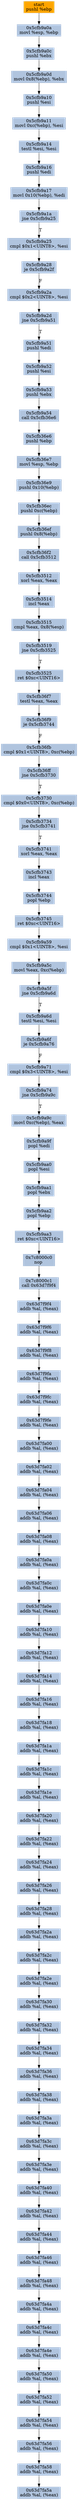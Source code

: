 digraph G {
node[shape=rectangle,style=filled,fillcolor=lightsteelblue,color=lightsteelblue]
bgcolor="transparent"
a0x5cfb9a09pushl_ebp[label="start\npushl %ebp",color="lightgrey",fillcolor="orange"];
a0x5cfb9a0amovl_esp_ebp[label="0x5cfb9a0a\nmovl %esp, %ebp"];
a0x5cfb9a0cpushl_ebx[label="0x5cfb9a0c\npushl %ebx"];
a0x5cfb9a0dmovl_0x8ebp__ebx[label="0x5cfb9a0d\nmovl 0x8(%ebp), %ebx"];
a0x5cfb9a10pushl_esi[label="0x5cfb9a10\npushl %esi"];
a0x5cfb9a11movl_0xcebp__esi[label="0x5cfb9a11\nmovl 0xc(%ebp), %esi"];
a0x5cfb9a14testl_esi_esi[label="0x5cfb9a14\ntestl %esi, %esi"];
a0x5cfb9a16pushl_edi[label="0x5cfb9a16\npushl %edi"];
a0x5cfb9a17movl_0x10ebp__edi[label="0x5cfb9a17\nmovl 0x10(%ebp), %edi"];
a0x5cfb9a1ajne_0x5cfb9a25[label="0x5cfb9a1a\njne 0x5cfb9a25"];
a0x5cfb9a25cmpl_0x1UINT8_esi[label="0x5cfb9a25\ncmpl $0x1<UINT8>, %esi"];
a0x5cfb9a28je_0x5cfb9a2f[label="0x5cfb9a28\nje 0x5cfb9a2f"];
a0x5cfb9a2acmpl_0x2UINT8_esi[label="0x5cfb9a2a\ncmpl $0x2<UINT8>, %esi"];
a0x5cfb9a2djne_0x5cfb9a51[label="0x5cfb9a2d\njne 0x5cfb9a51"];
a0x5cfb9a51pushl_edi[label="0x5cfb9a51\npushl %edi"];
a0x5cfb9a52pushl_esi[label="0x5cfb9a52\npushl %esi"];
a0x5cfb9a53pushl_ebx[label="0x5cfb9a53\npushl %ebx"];
a0x5cfb9a54call_0x5cfb36e6[label="0x5cfb9a54\ncall 0x5cfb36e6"];
a0x5cfb36e6pushl_ebp[label="0x5cfb36e6\npushl %ebp"];
a0x5cfb36e7movl_esp_ebp[label="0x5cfb36e7\nmovl %esp, %ebp"];
a0x5cfb36e9pushl_0x10ebp_[label="0x5cfb36e9\npushl 0x10(%ebp)"];
a0x5cfb36ecpushl_0xcebp_[label="0x5cfb36ec\npushl 0xc(%ebp)"];
a0x5cfb36efpushl_0x8ebp_[label="0x5cfb36ef\npushl 0x8(%ebp)"];
a0x5cfb36f2call_0x5cfb3512[label="0x5cfb36f2\ncall 0x5cfb3512"];
a0x5cfb3512xorl_eax_eax[label="0x5cfb3512\nxorl %eax, %eax"];
a0x5cfb3514incl_eax[label="0x5cfb3514\nincl %eax"];
a0x5cfb3515cmpl_eax_0x8esp_[label="0x5cfb3515\ncmpl %eax, 0x8(%esp)"];
a0x5cfb3519jne_0x5cfb3525[label="0x5cfb3519\njne 0x5cfb3525"];
a0x5cfb3525ret_0xcUINT16[label="0x5cfb3525\nret $0xc<UINT16>"];
a0x5cfb36f7testl_eax_eax[label="0x5cfb36f7\ntestl %eax, %eax"];
a0x5cfb36f9je_0x5cfb3744[label="0x5cfb36f9\nje 0x5cfb3744"];
a0x5cfb36fbcmpl_0x1UINT8_0xcebp_[label="0x5cfb36fb\ncmpl $0x1<UINT8>, 0xc(%ebp)"];
a0x5cfb36ffjne_0x5cfb3730[label="0x5cfb36ff\njne 0x5cfb3730"];
a0x5cfb3730cmpl_0x0UINT8_0xcebp_[label="0x5cfb3730\ncmpl $0x0<UINT8>, 0xc(%ebp)"];
a0x5cfb3734jne_0x5cfb3741[label="0x5cfb3734\njne 0x5cfb3741"];
a0x5cfb3741xorl_eax_eax[label="0x5cfb3741\nxorl %eax, %eax"];
a0x5cfb3743incl_eax[label="0x5cfb3743\nincl %eax"];
a0x5cfb3744popl_ebp[label="0x5cfb3744\npopl %ebp"];
a0x5cfb3745ret_0xcUINT16[label="0x5cfb3745\nret $0xc<UINT16>"];
a0x5cfb9a59cmpl_0x1UINT8_esi[label="0x5cfb9a59\ncmpl $0x1<UINT8>, %esi"];
a0x5cfb9a5cmovl_eax_0xcebp_[label="0x5cfb9a5c\nmovl %eax, 0xc(%ebp)"];
a0x5cfb9a5fjne_0x5cfb9a6d[label="0x5cfb9a5f\njne 0x5cfb9a6d"];
a0x5cfb9a6dtestl_esi_esi[label="0x5cfb9a6d\ntestl %esi, %esi"];
a0x5cfb9a6fje_0x5cfb9a76[label="0x5cfb9a6f\nje 0x5cfb9a76"];
a0x5cfb9a71cmpl_0x3UINT8_esi[label="0x5cfb9a71\ncmpl $0x3<UINT8>, %esi"];
a0x5cfb9a74jne_0x5cfb9a9c[label="0x5cfb9a74\njne 0x5cfb9a9c"];
a0x5cfb9a9cmovl_0xcebp__eax[label="0x5cfb9a9c\nmovl 0xc(%ebp), %eax"];
a0x5cfb9a9fpopl_edi[label="0x5cfb9a9f\npopl %edi"];
a0x5cfb9aa0popl_esi[label="0x5cfb9aa0\npopl %esi"];
a0x5cfb9aa1popl_ebx[label="0x5cfb9aa1\npopl %ebx"];
a0x5cfb9aa2popl_ebp[label="0x5cfb9aa2\npopl %ebp"];
a0x5cfb9aa3ret_0xcUINT16[label="0x5cfb9aa3\nret $0xc<UINT16>"];
a0x7c8000c0nop_[label="0x7c8000c0\nnop "];
a0x7c8000c1call_0x63d7f9f4[label="0x7c8000c1\ncall 0x63d7f9f4"];
a0x63d7f9f4addb_al_eax_[label="0x63d7f9f4\naddb %al, (%eax)"];
a0x63d7f9f6addb_al_eax_[label="0x63d7f9f6\naddb %al, (%eax)"];
a0x63d7f9f8addb_al_eax_[label="0x63d7f9f8\naddb %al, (%eax)"];
a0x63d7f9faaddb_al_eax_[label="0x63d7f9fa\naddb %al, (%eax)"];
a0x63d7f9fcaddb_al_eax_[label="0x63d7f9fc\naddb %al, (%eax)"];
a0x63d7f9feaddb_al_eax_[label="0x63d7f9fe\naddb %al, (%eax)"];
a0x63d7fa00addb_al_eax_[label="0x63d7fa00\naddb %al, (%eax)"];
a0x63d7fa02addb_al_eax_[label="0x63d7fa02\naddb %al, (%eax)"];
a0x63d7fa04addb_al_eax_[label="0x63d7fa04\naddb %al, (%eax)"];
a0x63d7fa06addb_al_eax_[label="0x63d7fa06\naddb %al, (%eax)"];
a0x63d7fa08addb_al_eax_[label="0x63d7fa08\naddb %al, (%eax)"];
a0x63d7fa0aaddb_al_eax_[label="0x63d7fa0a\naddb %al, (%eax)"];
a0x63d7fa0caddb_al_eax_[label="0x63d7fa0c\naddb %al, (%eax)"];
a0x63d7fa0eaddb_al_eax_[label="0x63d7fa0e\naddb %al, (%eax)"];
a0x63d7fa10addb_al_eax_[label="0x63d7fa10\naddb %al, (%eax)"];
a0x63d7fa12addb_al_eax_[label="0x63d7fa12\naddb %al, (%eax)"];
a0x63d7fa14addb_al_eax_[label="0x63d7fa14\naddb %al, (%eax)"];
a0x63d7fa16addb_al_eax_[label="0x63d7fa16\naddb %al, (%eax)"];
a0x63d7fa18addb_al_eax_[label="0x63d7fa18\naddb %al, (%eax)"];
a0x63d7fa1aaddb_al_eax_[label="0x63d7fa1a\naddb %al, (%eax)"];
a0x63d7fa1caddb_al_eax_[label="0x63d7fa1c\naddb %al, (%eax)"];
a0x63d7fa1eaddb_al_eax_[label="0x63d7fa1e\naddb %al, (%eax)"];
a0x63d7fa20addb_al_eax_[label="0x63d7fa20\naddb %al, (%eax)"];
a0x63d7fa22addb_al_eax_[label="0x63d7fa22\naddb %al, (%eax)"];
a0x63d7fa24addb_al_eax_[label="0x63d7fa24\naddb %al, (%eax)"];
a0x63d7fa26addb_al_eax_[label="0x63d7fa26\naddb %al, (%eax)"];
a0x63d7fa28addb_al_eax_[label="0x63d7fa28\naddb %al, (%eax)"];
a0x63d7fa2aaddb_al_eax_[label="0x63d7fa2a\naddb %al, (%eax)"];
a0x63d7fa2caddb_al_eax_[label="0x63d7fa2c\naddb %al, (%eax)"];
a0x63d7fa2eaddb_al_eax_[label="0x63d7fa2e\naddb %al, (%eax)"];
a0x63d7fa30addb_al_eax_[label="0x63d7fa30\naddb %al, (%eax)"];
a0x63d7fa32addb_al_eax_[label="0x63d7fa32\naddb %al, (%eax)"];
a0x63d7fa34addb_al_eax_[label="0x63d7fa34\naddb %al, (%eax)"];
a0x63d7fa36addb_al_eax_[label="0x63d7fa36\naddb %al, (%eax)"];
a0x63d7fa38addb_al_eax_[label="0x63d7fa38\naddb %al, (%eax)"];
a0x63d7fa3aaddb_al_eax_[label="0x63d7fa3a\naddb %al, (%eax)"];
a0x63d7fa3caddb_al_eax_[label="0x63d7fa3c\naddb %al, (%eax)"];
a0x63d7fa3eaddb_al_eax_[label="0x63d7fa3e\naddb %al, (%eax)"];
a0x63d7fa40addb_al_eax_[label="0x63d7fa40\naddb %al, (%eax)"];
a0x63d7fa42addb_al_eax_[label="0x63d7fa42\naddb %al, (%eax)"];
a0x63d7fa44addb_al_eax_[label="0x63d7fa44\naddb %al, (%eax)"];
a0x63d7fa46addb_al_eax_[label="0x63d7fa46\naddb %al, (%eax)"];
a0x63d7fa48addb_al_eax_[label="0x63d7fa48\naddb %al, (%eax)"];
a0x63d7fa4aaddb_al_eax_[label="0x63d7fa4a\naddb %al, (%eax)"];
a0x63d7fa4caddb_al_eax_[label="0x63d7fa4c\naddb %al, (%eax)"];
a0x63d7fa4eaddb_al_eax_[label="0x63d7fa4e\naddb %al, (%eax)"];
a0x63d7fa50addb_al_eax_[label="0x63d7fa50\naddb %al, (%eax)"];
a0x63d7fa52addb_al_eax_[label="0x63d7fa52\naddb %al, (%eax)"];
a0x63d7fa54addb_al_eax_[label="0x63d7fa54\naddb %al, (%eax)"];
a0x63d7fa56addb_al_eax_[label="0x63d7fa56\naddb %al, (%eax)"];
a0x63d7fa58addb_al_eax_[label="0x63d7fa58\naddb %al, (%eax)"];
a0x63d7fa5aaddb_al_eax_[label="0x63d7fa5a\naddb %al, (%eax)"];
a0x5cfb9a09pushl_ebp -> a0x5cfb9a0amovl_esp_ebp [color="#000000"];
a0x5cfb9a0amovl_esp_ebp -> a0x5cfb9a0cpushl_ebx [color="#000000"];
a0x5cfb9a0cpushl_ebx -> a0x5cfb9a0dmovl_0x8ebp__ebx [color="#000000"];
a0x5cfb9a0dmovl_0x8ebp__ebx -> a0x5cfb9a10pushl_esi [color="#000000"];
a0x5cfb9a10pushl_esi -> a0x5cfb9a11movl_0xcebp__esi [color="#000000"];
a0x5cfb9a11movl_0xcebp__esi -> a0x5cfb9a14testl_esi_esi [color="#000000"];
a0x5cfb9a14testl_esi_esi -> a0x5cfb9a16pushl_edi [color="#000000"];
a0x5cfb9a16pushl_edi -> a0x5cfb9a17movl_0x10ebp__edi [color="#000000"];
a0x5cfb9a17movl_0x10ebp__edi -> a0x5cfb9a1ajne_0x5cfb9a25 [color="#000000"];
a0x5cfb9a1ajne_0x5cfb9a25 -> a0x5cfb9a25cmpl_0x1UINT8_esi [color="#000000",label="T"];
a0x5cfb9a25cmpl_0x1UINT8_esi -> a0x5cfb9a28je_0x5cfb9a2f [color="#000000"];
a0x5cfb9a28je_0x5cfb9a2f -> a0x5cfb9a2acmpl_0x2UINT8_esi [color="#000000",label="F"];
a0x5cfb9a2acmpl_0x2UINT8_esi -> a0x5cfb9a2djne_0x5cfb9a51 [color="#000000"];
a0x5cfb9a2djne_0x5cfb9a51 -> a0x5cfb9a51pushl_edi [color="#000000",label="T"];
a0x5cfb9a51pushl_edi -> a0x5cfb9a52pushl_esi [color="#000000"];
a0x5cfb9a52pushl_esi -> a0x5cfb9a53pushl_ebx [color="#000000"];
a0x5cfb9a53pushl_ebx -> a0x5cfb9a54call_0x5cfb36e6 [color="#000000"];
a0x5cfb9a54call_0x5cfb36e6 -> a0x5cfb36e6pushl_ebp [color="#000000"];
a0x5cfb36e6pushl_ebp -> a0x5cfb36e7movl_esp_ebp [color="#000000"];
a0x5cfb36e7movl_esp_ebp -> a0x5cfb36e9pushl_0x10ebp_ [color="#000000"];
a0x5cfb36e9pushl_0x10ebp_ -> a0x5cfb36ecpushl_0xcebp_ [color="#000000"];
a0x5cfb36ecpushl_0xcebp_ -> a0x5cfb36efpushl_0x8ebp_ [color="#000000"];
a0x5cfb36efpushl_0x8ebp_ -> a0x5cfb36f2call_0x5cfb3512 [color="#000000"];
a0x5cfb36f2call_0x5cfb3512 -> a0x5cfb3512xorl_eax_eax [color="#000000"];
a0x5cfb3512xorl_eax_eax -> a0x5cfb3514incl_eax [color="#000000"];
a0x5cfb3514incl_eax -> a0x5cfb3515cmpl_eax_0x8esp_ [color="#000000"];
a0x5cfb3515cmpl_eax_0x8esp_ -> a0x5cfb3519jne_0x5cfb3525 [color="#000000"];
a0x5cfb3519jne_0x5cfb3525 -> a0x5cfb3525ret_0xcUINT16 [color="#000000",label="T"];
a0x5cfb3525ret_0xcUINT16 -> a0x5cfb36f7testl_eax_eax [color="#000000"];
a0x5cfb36f7testl_eax_eax -> a0x5cfb36f9je_0x5cfb3744 [color="#000000"];
a0x5cfb36f9je_0x5cfb3744 -> a0x5cfb36fbcmpl_0x1UINT8_0xcebp_ [color="#000000",label="F"];
a0x5cfb36fbcmpl_0x1UINT8_0xcebp_ -> a0x5cfb36ffjne_0x5cfb3730 [color="#000000"];
a0x5cfb36ffjne_0x5cfb3730 -> a0x5cfb3730cmpl_0x0UINT8_0xcebp_ [color="#000000",label="T"];
a0x5cfb3730cmpl_0x0UINT8_0xcebp_ -> a0x5cfb3734jne_0x5cfb3741 [color="#000000"];
a0x5cfb3734jne_0x5cfb3741 -> a0x5cfb3741xorl_eax_eax [color="#000000",label="T"];
a0x5cfb3741xorl_eax_eax -> a0x5cfb3743incl_eax [color="#000000"];
a0x5cfb3743incl_eax -> a0x5cfb3744popl_ebp [color="#000000"];
a0x5cfb3744popl_ebp -> a0x5cfb3745ret_0xcUINT16 [color="#000000"];
a0x5cfb3745ret_0xcUINT16 -> a0x5cfb9a59cmpl_0x1UINT8_esi [color="#000000"];
a0x5cfb9a59cmpl_0x1UINT8_esi -> a0x5cfb9a5cmovl_eax_0xcebp_ [color="#000000"];
a0x5cfb9a5cmovl_eax_0xcebp_ -> a0x5cfb9a5fjne_0x5cfb9a6d [color="#000000"];
a0x5cfb9a5fjne_0x5cfb9a6d -> a0x5cfb9a6dtestl_esi_esi [color="#000000",label="T"];
a0x5cfb9a6dtestl_esi_esi -> a0x5cfb9a6fje_0x5cfb9a76 [color="#000000"];
a0x5cfb9a6fje_0x5cfb9a76 -> a0x5cfb9a71cmpl_0x3UINT8_esi [color="#000000",label="F"];
a0x5cfb9a71cmpl_0x3UINT8_esi -> a0x5cfb9a74jne_0x5cfb9a9c [color="#000000"];
a0x5cfb9a74jne_0x5cfb9a9c -> a0x5cfb9a9cmovl_0xcebp__eax [color="#000000",label="T"];
a0x5cfb9a9cmovl_0xcebp__eax -> a0x5cfb9a9fpopl_edi [color="#000000"];
a0x5cfb9a9fpopl_edi -> a0x5cfb9aa0popl_esi [color="#000000"];
a0x5cfb9aa0popl_esi -> a0x5cfb9aa1popl_ebx [color="#000000"];
a0x5cfb9aa1popl_ebx -> a0x5cfb9aa2popl_ebp [color="#000000"];
a0x5cfb9aa2popl_ebp -> a0x5cfb9aa3ret_0xcUINT16 [color="#000000"];
a0x5cfb9aa3ret_0xcUINT16 -> a0x7c8000c0nop_ [color="#000000"];
a0x7c8000c0nop_ -> a0x7c8000c1call_0x63d7f9f4 [color="#000000"];
a0x7c8000c1call_0x63d7f9f4 -> a0x63d7f9f4addb_al_eax_ [color="#000000"];
a0x63d7f9f4addb_al_eax_ -> a0x63d7f9f6addb_al_eax_ [color="#000000"];
a0x63d7f9f6addb_al_eax_ -> a0x63d7f9f8addb_al_eax_ [color="#000000"];
a0x63d7f9f8addb_al_eax_ -> a0x63d7f9faaddb_al_eax_ [color="#000000"];
a0x63d7f9faaddb_al_eax_ -> a0x63d7f9fcaddb_al_eax_ [color="#000000"];
a0x63d7f9fcaddb_al_eax_ -> a0x63d7f9feaddb_al_eax_ [color="#000000"];
a0x63d7f9feaddb_al_eax_ -> a0x63d7fa00addb_al_eax_ [color="#000000"];
a0x63d7fa00addb_al_eax_ -> a0x63d7fa02addb_al_eax_ [color="#000000"];
a0x63d7fa02addb_al_eax_ -> a0x63d7fa04addb_al_eax_ [color="#000000"];
a0x63d7fa04addb_al_eax_ -> a0x63d7fa06addb_al_eax_ [color="#000000"];
a0x63d7fa06addb_al_eax_ -> a0x63d7fa08addb_al_eax_ [color="#000000"];
a0x63d7fa08addb_al_eax_ -> a0x63d7fa0aaddb_al_eax_ [color="#000000"];
a0x63d7fa0aaddb_al_eax_ -> a0x63d7fa0caddb_al_eax_ [color="#000000"];
a0x63d7fa0caddb_al_eax_ -> a0x63d7fa0eaddb_al_eax_ [color="#000000"];
a0x63d7fa0eaddb_al_eax_ -> a0x63d7fa10addb_al_eax_ [color="#000000"];
a0x63d7fa10addb_al_eax_ -> a0x63d7fa12addb_al_eax_ [color="#000000"];
a0x63d7fa12addb_al_eax_ -> a0x63d7fa14addb_al_eax_ [color="#000000"];
a0x63d7fa14addb_al_eax_ -> a0x63d7fa16addb_al_eax_ [color="#000000"];
a0x63d7fa16addb_al_eax_ -> a0x63d7fa18addb_al_eax_ [color="#000000"];
a0x63d7fa18addb_al_eax_ -> a0x63d7fa1aaddb_al_eax_ [color="#000000"];
a0x63d7fa1aaddb_al_eax_ -> a0x63d7fa1caddb_al_eax_ [color="#000000"];
a0x63d7fa1caddb_al_eax_ -> a0x63d7fa1eaddb_al_eax_ [color="#000000"];
a0x63d7fa1eaddb_al_eax_ -> a0x63d7fa20addb_al_eax_ [color="#000000"];
a0x63d7fa20addb_al_eax_ -> a0x63d7fa22addb_al_eax_ [color="#000000"];
a0x63d7fa22addb_al_eax_ -> a0x63d7fa24addb_al_eax_ [color="#000000"];
a0x63d7fa24addb_al_eax_ -> a0x63d7fa26addb_al_eax_ [color="#000000"];
a0x63d7fa26addb_al_eax_ -> a0x63d7fa28addb_al_eax_ [color="#000000"];
a0x63d7fa28addb_al_eax_ -> a0x63d7fa2aaddb_al_eax_ [color="#000000"];
a0x63d7fa2aaddb_al_eax_ -> a0x63d7fa2caddb_al_eax_ [color="#000000"];
a0x63d7fa2caddb_al_eax_ -> a0x63d7fa2eaddb_al_eax_ [color="#000000"];
a0x63d7fa2eaddb_al_eax_ -> a0x63d7fa30addb_al_eax_ [color="#000000"];
a0x63d7fa30addb_al_eax_ -> a0x63d7fa32addb_al_eax_ [color="#000000"];
a0x63d7fa32addb_al_eax_ -> a0x63d7fa34addb_al_eax_ [color="#000000"];
a0x63d7fa34addb_al_eax_ -> a0x63d7fa36addb_al_eax_ [color="#000000"];
a0x63d7fa36addb_al_eax_ -> a0x63d7fa38addb_al_eax_ [color="#000000"];
a0x63d7fa38addb_al_eax_ -> a0x63d7fa3aaddb_al_eax_ [color="#000000"];
a0x63d7fa3aaddb_al_eax_ -> a0x63d7fa3caddb_al_eax_ [color="#000000"];
a0x63d7fa3caddb_al_eax_ -> a0x63d7fa3eaddb_al_eax_ [color="#000000"];
a0x63d7fa3eaddb_al_eax_ -> a0x63d7fa40addb_al_eax_ [color="#000000"];
a0x63d7fa40addb_al_eax_ -> a0x63d7fa42addb_al_eax_ [color="#000000"];
a0x63d7fa42addb_al_eax_ -> a0x63d7fa44addb_al_eax_ [color="#000000"];
a0x63d7fa44addb_al_eax_ -> a0x63d7fa46addb_al_eax_ [color="#000000"];
a0x63d7fa46addb_al_eax_ -> a0x63d7fa48addb_al_eax_ [color="#000000"];
a0x63d7fa48addb_al_eax_ -> a0x63d7fa4aaddb_al_eax_ [color="#000000"];
a0x63d7fa4aaddb_al_eax_ -> a0x63d7fa4caddb_al_eax_ [color="#000000"];
a0x63d7fa4caddb_al_eax_ -> a0x63d7fa4eaddb_al_eax_ [color="#000000"];
a0x63d7fa4eaddb_al_eax_ -> a0x63d7fa50addb_al_eax_ [color="#000000"];
a0x63d7fa50addb_al_eax_ -> a0x63d7fa52addb_al_eax_ [color="#000000"];
a0x63d7fa52addb_al_eax_ -> a0x63d7fa54addb_al_eax_ [color="#000000"];
a0x63d7fa54addb_al_eax_ -> a0x63d7fa56addb_al_eax_ [color="#000000"];
a0x63d7fa56addb_al_eax_ -> a0x63d7fa58addb_al_eax_ [color="#000000"];
a0x63d7fa58addb_al_eax_ -> a0x63d7fa5aaddb_al_eax_ [color="#000000"];
}
